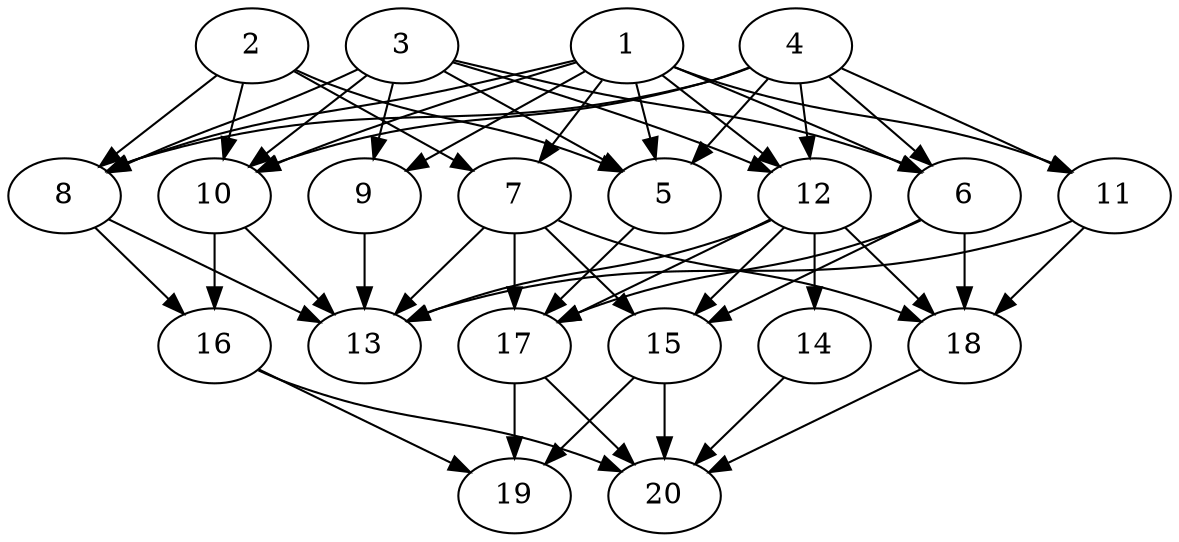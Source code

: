 // DAG automatically generated by daggen at Tue Aug  6 16:20:30 2019
// ./daggen --dot -n 20 --ccr 0.4 --fat 0.7 --regular 0.5 --density 0.9 --mindata 5242880 --maxdata 52428800 
digraph G {
  1 [size="104250880", alpha="0.06", expect_size="41700352"] 
  1 -> 5 [size ="41700352"]
  1 -> 6 [size ="41700352"]
  1 -> 7 [size ="41700352"]
  1 -> 8 [size ="41700352"]
  1 -> 9 [size ="41700352"]
  1 -> 10 [size ="41700352"]
  1 -> 11 [size ="41700352"]
  1 -> 12 [size ="41700352"]
  2 [size="20871680", alpha="0.03", expect_size="8348672"] 
  2 -> 5 [size ="8348672"]
  2 -> 7 [size ="8348672"]
  2 -> 8 [size ="8348672"]
  2 -> 10 [size ="8348672"]
  3 [size="95349760", alpha="0.06", expect_size="38139904"] 
  3 -> 5 [size ="38139904"]
  3 -> 6 [size ="38139904"]
  3 -> 8 [size ="38139904"]
  3 -> 9 [size ="38139904"]
  3 -> 10 [size ="38139904"]
  3 -> 12 [size ="38139904"]
  4 [size="55718400", alpha="0.15", expect_size="22287360"] 
  4 -> 5 [size ="22287360"]
  4 -> 6 [size ="22287360"]
  4 -> 8 [size ="22287360"]
  4 -> 10 [size ="22287360"]
  4 -> 11 [size ="22287360"]
  4 -> 12 [size ="22287360"]
  5 [size="63708160", alpha="0.13", expect_size="25483264"] 
  5 -> 17 [size ="25483264"]
  6 [size="16509440", alpha="0.11", expect_size="6603776"] 
  6 -> 15 [size ="6603776"]
  6 -> 17 [size ="6603776"]
  6 -> 18 [size ="6603776"]
  7 [size="26659840", alpha="0.04", expect_size="10663936"] 
  7 -> 13 [size ="10663936"]
  7 -> 15 [size ="10663936"]
  7 -> 17 [size ="10663936"]
  7 -> 18 [size ="10663936"]
  8 [size="33589760", alpha="0.07", expect_size="13435904"] 
  8 -> 13 [size ="13435904"]
  8 -> 16 [size ="13435904"]
  9 [size="29498880", alpha="0.11", expect_size="11799552"] 
  9 -> 13 [size ="11799552"]
  10 [size="36177920", alpha="0.17", expect_size="14471168"] 
  10 -> 13 [size ="14471168"]
  10 -> 16 [size ="14471168"]
  11 [size="30428160", alpha="0.16", expect_size="12171264"] 
  11 -> 13 [size ="12171264"]
  11 -> 18 [size ="12171264"]
  12 [size="64640000", alpha="0.18", expect_size="25856000"] 
  12 -> 13 [size ="25856000"]
  12 -> 14 [size ="25856000"]
  12 -> 15 [size ="25856000"]
  12 -> 17 [size ="25856000"]
  12 -> 18 [size ="25856000"]
  13 [size="82401280", alpha="0.10", expect_size="32960512"] 
  14 [size="119685120", alpha="0.12", expect_size="47874048"] 
  14 -> 20 [size ="47874048"]
  15 [size="90624000", alpha="0.19", expect_size="36249600"] 
  15 -> 19 [size ="36249600"]
  15 -> 20 [size ="36249600"]
  16 [size="50800640", alpha="0.17", expect_size="20320256"] 
  16 -> 19 [size ="20320256"]
  16 -> 20 [size ="20320256"]
  17 [size="113973760", alpha="0.18", expect_size="45589504"] 
  17 -> 19 [size ="45589504"]
  17 -> 20 [size ="45589504"]
  18 [size="21754880", alpha="0.14", expect_size="8701952"] 
  18 -> 20 [size ="8701952"]
  19 [size="62568960", alpha="0.12", expect_size="25027584"] 
  20 [size="128294400", alpha="0.03", expect_size="51317760"] 
}
